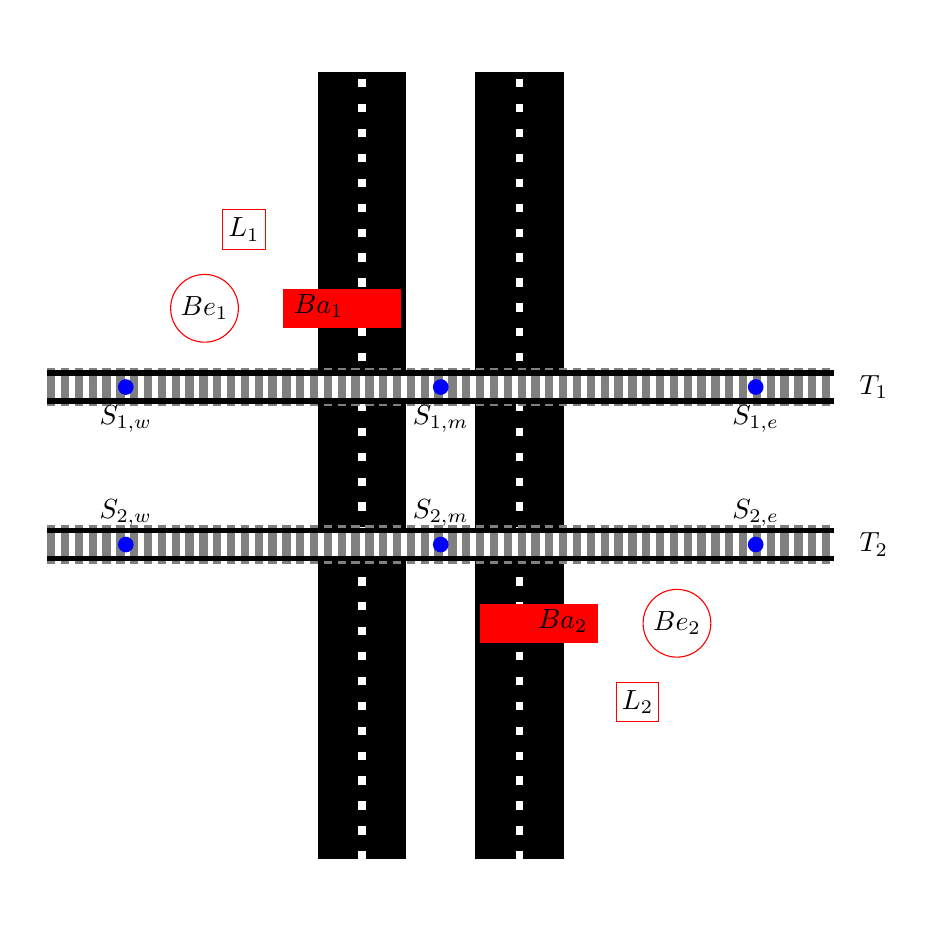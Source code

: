 \begin{tikzpicture}[
	track/.style={
		postaction={draw=gray,densely dashed,line width=14pt},
		postaction={draw=black,double distance=8pt,line width=2pt},
		postaction={draw=gray,densely dashed,line width=8pt}},
	road/.style={double=black,double distance=1.1cm,postaction={draw=white,line width=1mm, loosely dashed}},
	sensor/.style={fill=blue,circle,inner sep=2pt,minimum size=0.1cm},
	light/.style={draw=red,rectangle,inner sep=2pt,minimum size=0.5cm},
	bell/.style={draw=red,circle,inner sep=2pt,minimum size=0.5cm},
	barrier/.style={fill=red,rectangle,inner sep=2pt,minimum width=1.5cm,minimum height=0.5cm}]

	\draw[road] (-1,-5) to (-1,5);
	\draw[road] (1,-5) to (1,5);

	\draw[track] (-5,1) to (5,1);
	\draw[track] (-5,-1) to (5,-1);

	\node[sensor,label=below:{$S_{1,w}$}] at (-4,1) {};
	\node[sensor,label=below:{$S_{1,m}$}] at (0,1) {};
	\node[sensor,label=below:{$S_{1,e}$}] at (4,1) {};

	\node[sensor,label=above:{$S_{2,w}$}] at (-4,-1) {};
	\node[sensor,label=above:{$S_{2,m}$}] at (0,-1) {};
	\node[sensor,label=above:{$S_{2,e}$}] at (4,-1) {};

	\node[light] at (-2.5,3) {$L_{1}$};
	\node[light] at (2.5,-3) {$L_{2}$};

	\node[bell] at (-3,2) {$Be_{1}$};
	\node[bell] at (3,-2) {$Be_{2}$};

	\node[barrier,label={[shift={(-0.3,-0.5)}]$Ba_{1}$}] at (-1.25,2) {};
	\node[barrier,label={[shift={(0.3,-0.5)}]$Ba_{2}$}] at (1.25,-2) {};

	\node[] at (5.5,1) {$T_{1}$};
	\node[] at (5.5,-1) {$T_{2}$};
\end{tikzpicture}